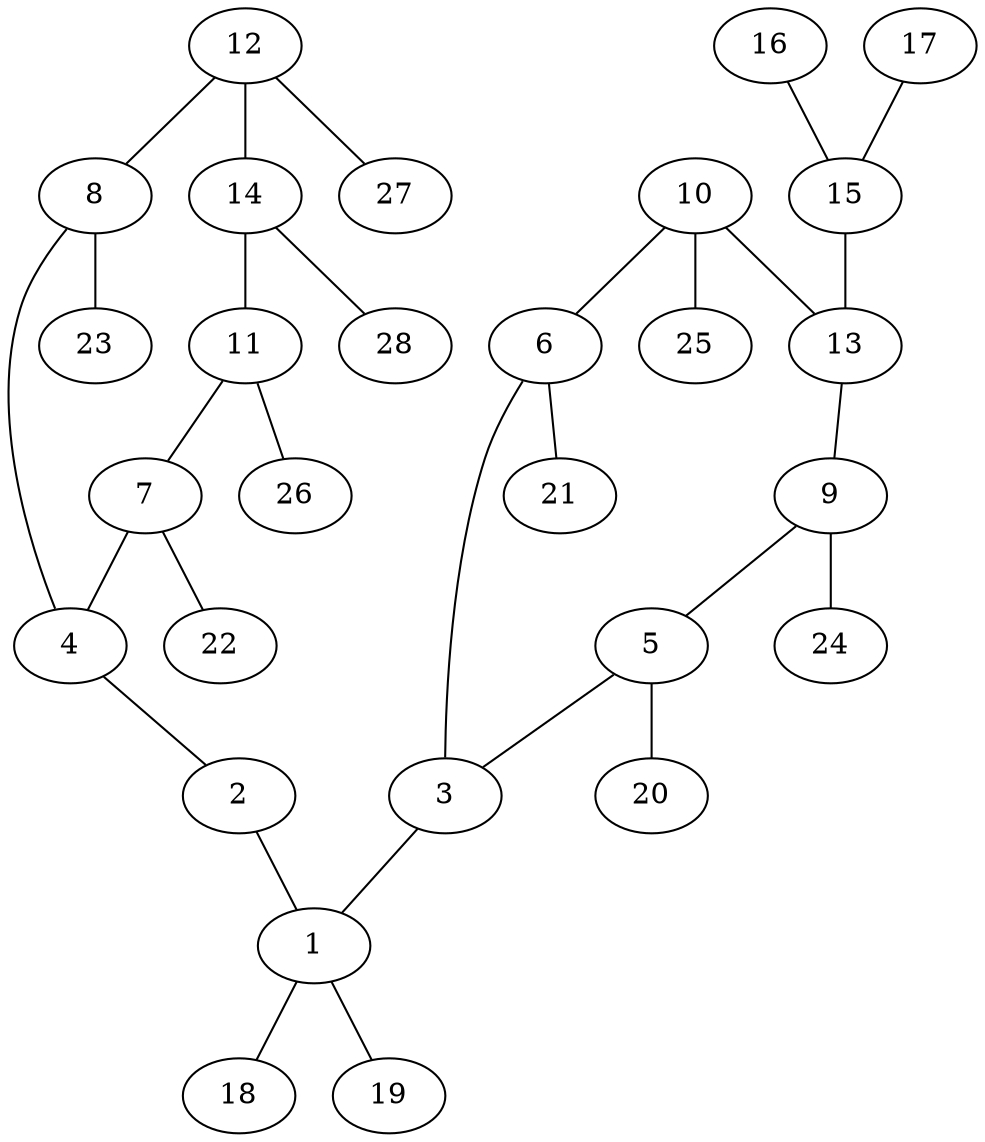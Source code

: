 graph molecule_1580 {
	1	 [chem=C];
	18	 [chem=H];
	1 -- 18	 [valence=1];
	19	 [chem=H];
	1 -- 19	 [valence=1];
	2	 [chem=O];
	2 -- 1	 [valence=1];
	3	 [chem=C];
	3 -- 1	 [valence=1];
	4	 [chem=C];
	4 -- 2	 [valence=1];
	5	 [chem=C];
	5 -- 3	 [valence=2];
	20	 [chem=H];
	5 -- 20	 [valence=1];
	6	 [chem=C];
	6 -- 3	 [valence=1];
	21	 [chem=H];
	6 -- 21	 [valence=1];
	7	 [chem=C];
	7 -- 4	 [valence=2];
	22	 [chem=H];
	7 -- 22	 [valence=1];
	8	 [chem=C];
	8 -- 4	 [valence=1];
	23	 [chem=H];
	8 -- 23	 [valence=1];
	9	 [chem=C];
	9 -- 5	 [valence=1];
	24	 [chem=H];
	9 -- 24	 [valence=1];
	10	 [chem=C];
	10 -- 6	 [valence=2];
	13	 [chem=C];
	10 -- 13	 [valence=1];
	25	 [chem=H];
	10 -- 25	 [valence=1];
	11	 [chem=C];
	11 -- 7	 [valence=1];
	26	 [chem=H];
	11 -- 26	 [valence=1];
	12	 [chem=C];
	12 -- 8	 [valence=2];
	14	 [chem=C];
	12 -- 14	 [valence=1];
	27	 [chem=H];
	12 -- 27	 [valence=1];
	13 -- 9	 [valence=2];
	14 -- 11	 [valence=2];
	28	 [chem=H];
	14 -- 28	 [valence=1];
	15	 [chem=N];
	15 -- 13	 [valence=1];
	16	 [chem=O];
	16 -- 15	 [valence=2];
	17	 [chem=O];
	17 -- 15	 [valence=1];
}
